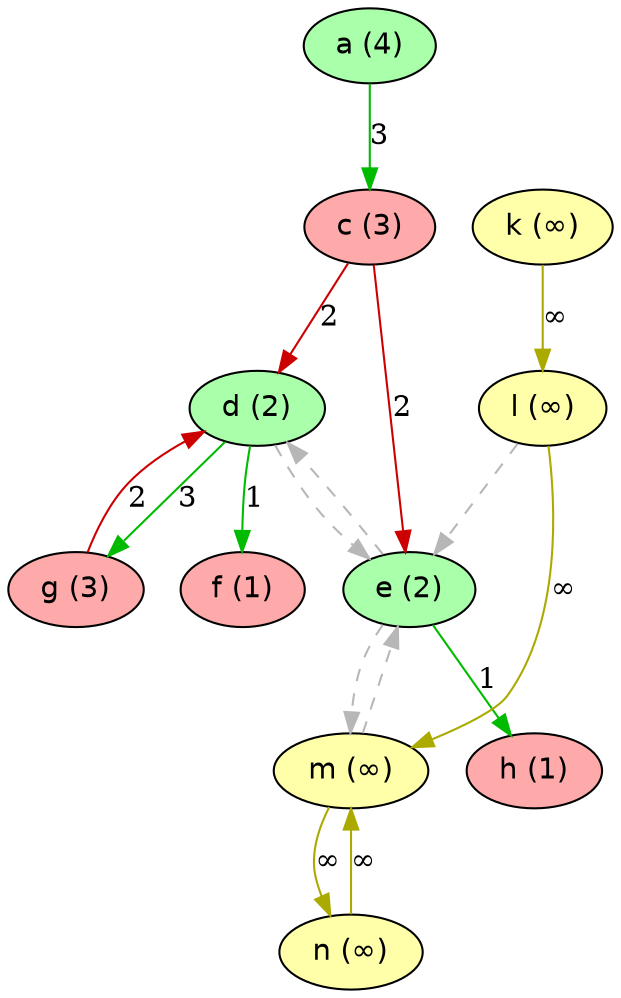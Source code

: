 digraph G {
  node [shape=oval style=filled fontname=Helvetica fontsize=14]
  node [fillcolor="#AAFFAA" fontcolor="#000000"] 
       a[label="a (4)"] 
       d[label="d (2)"] 
       e[label="e (2)"];
  node [fillcolor="#FFAAAA" fontcolor="#000000"] 
       c[label="c (3)"] 
       f[label="f (1)"] 
       g[label="g (3)"] 
       h[label="h (1)"];
  node [fillcolor="#FFFFAA" fontcolor="#000000"] 
       k[label="k (∞)"] 
       l[label="l (∞)"] 
       m[label="m (∞)"] 
       n[label="n (∞)"];
  edge [dir=forward, color="#00BB00", style="solid", label="3"]
        "a" -> "c";
        "d" -> "g";
  edge [dir=forward, color="#AAAA00", style="solid", label="∞"]
        "k" -> "l";
        "l" -> "m";
        "m" -> "n";
        "n" -> "m";
  edge [dir=forward, color="#CC0000", style="solid", label="2"]
        "c" -> "d";
        "c" -> "e";
        "g" -> "d";
  edge [dir=forward, color="#b7b7b7", style="dashed", label=" "]
        "l" -> "e";
        "d" -> "e";
        "e" -> "d";
        "e" -> "m";
        "m" -> "e";
  edge [dir=forward, color="#00BB00", style="solid", label="1"]
        "d" -> "f";
        "e" -> "h";
}
